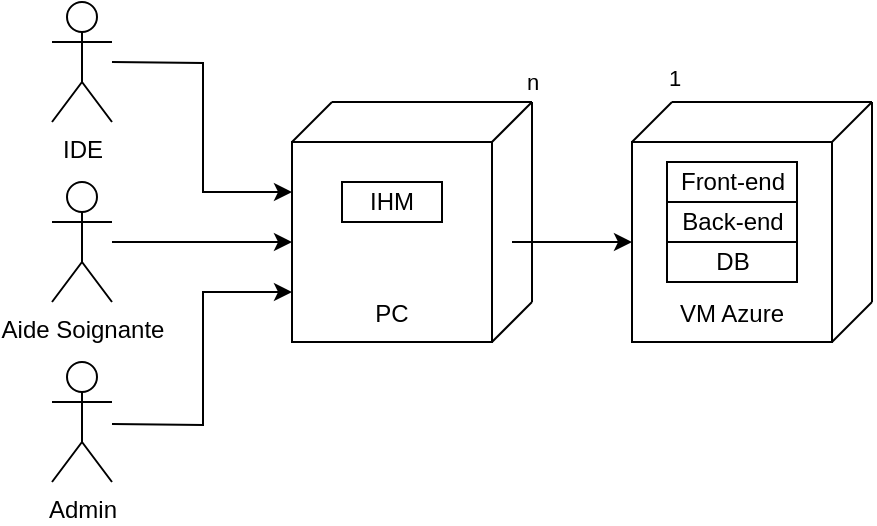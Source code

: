 <mxfile version="22.0.4" type="device">
  <diagram name="Page-1" id="23u6SrQtKCb5562ZUjSD">
    <mxGraphModel dx="574" dy="297" grid="1" gridSize="10" guides="1" tooltips="1" connect="1" arrows="1" fold="1" page="1" pageScale="1" pageWidth="450" pageHeight="280" math="0" shadow="0">
      <root>
        <mxCell id="0" />
        <mxCell id="1" parent="0" />
        <mxCell id="TJQ_uTV3yg_q_GrVVXrm-1" value="&lt;div&gt;&lt;br&gt;&lt;/div&gt;&lt;div&gt;&lt;br&gt;&lt;/div&gt;&lt;div&gt;&lt;br&gt;&lt;/div&gt;&lt;div&gt;&lt;br&gt;&lt;/div&gt;&lt;div&gt;&lt;br&gt;&lt;/div&gt;&lt;div align=&quot;left&quot;&gt;PC&lt;/div&gt;" style="rounded=0;whiteSpace=wrap;html=1;" vertex="1" parent="1">
          <mxGeometry x="150" y="80" width="100" height="100" as="geometry" />
        </mxCell>
        <mxCell id="TJQ_uTV3yg_q_GrVVXrm-6" style="edgeStyle=orthogonalEdgeStyle;rounded=0;orthogonalLoop=1;jettySize=auto;html=1;entryX=0;entryY=0.25;entryDx=0;entryDy=0;" edge="1" parent="1" target="TJQ_uTV3yg_q_GrVVXrm-1">
          <mxGeometry relative="1" as="geometry">
            <mxPoint x="60" y="40" as="sourcePoint" />
          </mxGeometry>
        </mxCell>
        <mxCell id="TJQ_uTV3yg_q_GrVVXrm-2" value="&lt;div&gt;IDE&lt;/div&gt;" style="shape=umlActor;verticalLabelPosition=bottom;verticalAlign=top;html=1;outlineConnect=0;" vertex="1" parent="1">
          <mxGeometry x="30" y="10" width="30" height="60" as="geometry" />
        </mxCell>
        <mxCell id="TJQ_uTV3yg_q_GrVVXrm-5" value="" style="edgeStyle=orthogonalEdgeStyle;rounded=0;orthogonalLoop=1;jettySize=auto;html=1;" edge="1" parent="1" source="TJQ_uTV3yg_q_GrVVXrm-3" target="TJQ_uTV3yg_q_GrVVXrm-1">
          <mxGeometry relative="1" as="geometry">
            <mxPoint x="70" y="130" as="sourcePoint" />
          </mxGeometry>
        </mxCell>
        <mxCell id="TJQ_uTV3yg_q_GrVVXrm-3" value="Aide Soignante" style="shape=umlActor;verticalLabelPosition=bottom;verticalAlign=top;html=1;outlineConnect=0;" vertex="1" parent="1">
          <mxGeometry x="30" y="100" width="30" height="60" as="geometry" />
        </mxCell>
        <mxCell id="TJQ_uTV3yg_q_GrVVXrm-7" style="edgeStyle=orthogonalEdgeStyle;rounded=0;orthogonalLoop=1;jettySize=auto;html=1;entryX=0;entryY=0.75;entryDx=0;entryDy=0;" edge="1" parent="1" target="TJQ_uTV3yg_q_GrVVXrm-1">
          <mxGeometry relative="1" as="geometry">
            <mxPoint x="60" y="221" as="sourcePoint" />
          </mxGeometry>
        </mxCell>
        <mxCell id="TJQ_uTV3yg_q_GrVVXrm-4" value="Admin" style="shape=umlActor;verticalLabelPosition=bottom;verticalAlign=top;html=1;outlineConnect=0;" vertex="1" parent="1">
          <mxGeometry x="30" y="190" width="30" height="60" as="geometry" />
        </mxCell>
        <mxCell id="TJQ_uTV3yg_q_GrVVXrm-8" value="IHM" style="rounded=0;whiteSpace=wrap;html=1;" vertex="1" parent="1">
          <mxGeometry x="175" y="100" width="50" height="20" as="geometry" />
        </mxCell>
        <mxCell id="TJQ_uTV3yg_q_GrVVXrm-9" value="" style="endArrow=none;html=1;rounded=0;" edge="1" parent="1">
          <mxGeometry width="50" height="50" relative="1" as="geometry">
            <mxPoint x="270" y="160" as="sourcePoint" />
            <mxPoint x="270" y="60" as="targetPoint" />
          </mxGeometry>
        </mxCell>
        <mxCell id="TJQ_uTV3yg_q_GrVVXrm-11" value="" style="endArrow=none;html=1;rounded=0;" edge="1" parent="1">
          <mxGeometry width="50" height="50" relative="1" as="geometry">
            <mxPoint x="150" y="80" as="sourcePoint" />
            <mxPoint x="170" y="60" as="targetPoint" />
          </mxGeometry>
        </mxCell>
        <mxCell id="TJQ_uTV3yg_q_GrVVXrm-13" value="" style="endArrow=none;html=1;rounded=0;" edge="1" parent="1">
          <mxGeometry width="50" height="50" relative="1" as="geometry">
            <mxPoint x="250" y="80" as="sourcePoint" />
            <mxPoint x="270" y="60" as="targetPoint" />
          </mxGeometry>
        </mxCell>
        <mxCell id="TJQ_uTV3yg_q_GrVVXrm-14" value="" style="endArrow=none;html=1;rounded=0;" edge="1" parent="1">
          <mxGeometry width="50" height="50" relative="1" as="geometry">
            <mxPoint x="250" y="180" as="sourcePoint" />
            <mxPoint x="270" y="160" as="targetPoint" />
          </mxGeometry>
        </mxCell>
        <mxCell id="TJQ_uTV3yg_q_GrVVXrm-16" value="" style="endArrow=none;html=1;rounded=0;" edge="1" parent="1">
          <mxGeometry width="50" height="50" relative="1" as="geometry">
            <mxPoint x="170" y="60" as="sourcePoint" />
            <mxPoint x="270" y="60" as="targetPoint" />
          </mxGeometry>
        </mxCell>
        <mxCell id="TJQ_uTV3yg_q_GrVVXrm-25" value="&lt;div&gt;n&lt;/div&gt;" style="edgeLabel;html=1;align=center;verticalAlign=middle;resizable=0;points=[];" vertex="1" connectable="0" parent="TJQ_uTV3yg_q_GrVVXrm-16">
          <mxGeometry x="0.864" y="-1" relative="1" as="geometry">
            <mxPoint x="7" y="-11" as="offset" />
          </mxGeometry>
        </mxCell>
        <mxCell id="TJQ_uTV3yg_q_GrVVXrm-17" value="&lt;div&gt;&lt;br&gt;&lt;/div&gt;&lt;div&gt;&lt;br&gt;&lt;/div&gt;&lt;div&gt;&lt;br&gt;&lt;/div&gt;&lt;div&gt;&lt;br&gt;&lt;/div&gt;&lt;div&gt;&lt;br&gt;&lt;/div&gt;&lt;div&gt;VM Azure&lt;br&gt;&lt;/div&gt;" style="rounded=0;whiteSpace=wrap;html=1;" vertex="1" parent="1">
          <mxGeometry x="320" y="80" width="100" height="100" as="geometry" />
        </mxCell>
        <mxCell id="TJQ_uTV3yg_q_GrVVXrm-18" value="Front-end" style="rounded=0;whiteSpace=wrap;html=1;" vertex="1" parent="1">
          <mxGeometry x="337.5" y="90" width="65" height="20" as="geometry" />
        </mxCell>
        <mxCell id="TJQ_uTV3yg_q_GrVVXrm-19" value="" style="endArrow=none;html=1;rounded=0;" edge="1" parent="1">
          <mxGeometry width="50" height="50" relative="1" as="geometry">
            <mxPoint x="440" y="160" as="sourcePoint" />
            <mxPoint x="440" y="60" as="targetPoint" />
          </mxGeometry>
        </mxCell>
        <mxCell id="TJQ_uTV3yg_q_GrVVXrm-20" value="" style="endArrow=none;html=1;rounded=0;" edge="1" parent="1">
          <mxGeometry width="50" height="50" relative="1" as="geometry">
            <mxPoint x="320" y="80" as="sourcePoint" />
            <mxPoint x="340" y="60" as="targetPoint" />
          </mxGeometry>
        </mxCell>
        <mxCell id="TJQ_uTV3yg_q_GrVVXrm-21" value="" style="endArrow=none;html=1;rounded=0;" edge="1" parent="1">
          <mxGeometry width="50" height="50" relative="1" as="geometry">
            <mxPoint x="420" y="80" as="sourcePoint" />
            <mxPoint x="440" y="60" as="targetPoint" />
          </mxGeometry>
        </mxCell>
        <mxCell id="TJQ_uTV3yg_q_GrVVXrm-22" value="" style="endArrow=none;html=1;rounded=0;" edge="1" parent="1">
          <mxGeometry width="50" height="50" relative="1" as="geometry">
            <mxPoint x="420" y="180" as="sourcePoint" />
            <mxPoint x="440" y="160" as="targetPoint" />
          </mxGeometry>
        </mxCell>
        <mxCell id="TJQ_uTV3yg_q_GrVVXrm-23" value="" style="endArrow=none;html=1;rounded=0;" edge="1" parent="1">
          <mxGeometry width="50" height="50" relative="1" as="geometry">
            <mxPoint x="340" y="60" as="sourcePoint" />
            <mxPoint x="440" y="60" as="targetPoint" />
          </mxGeometry>
        </mxCell>
        <mxCell id="TJQ_uTV3yg_q_GrVVXrm-27" value="1" style="edgeLabel;html=1;align=center;verticalAlign=middle;resizable=0;points=[];" vertex="1" connectable="0" parent="1">
          <mxGeometry x="345.0" y="50" as="geometry">
            <mxPoint x="-4" y="-2" as="offset" />
          </mxGeometry>
        </mxCell>
        <mxCell id="TJQ_uTV3yg_q_GrVVXrm-28" value="Back-end" style="rounded=0;whiteSpace=wrap;html=1;" vertex="1" parent="1">
          <mxGeometry x="337.5" y="110" width="65" height="20" as="geometry" />
        </mxCell>
        <mxCell id="TJQ_uTV3yg_q_GrVVXrm-30" value="DB" style="rounded=0;whiteSpace=wrap;html=1;" vertex="1" parent="1">
          <mxGeometry x="337.5" y="130" width="65" height="20" as="geometry" />
        </mxCell>
        <mxCell id="TJQ_uTV3yg_q_GrVVXrm-31" value="" style="edgeStyle=orthogonalEdgeStyle;rounded=0;orthogonalLoop=1;jettySize=auto;html=1;" edge="1" parent="1">
          <mxGeometry relative="1" as="geometry">
            <mxPoint x="260" y="130" as="sourcePoint" />
            <mxPoint x="320" y="130" as="targetPoint" />
          </mxGeometry>
        </mxCell>
      </root>
    </mxGraphModel>
  </diagram>
</mxfile>
